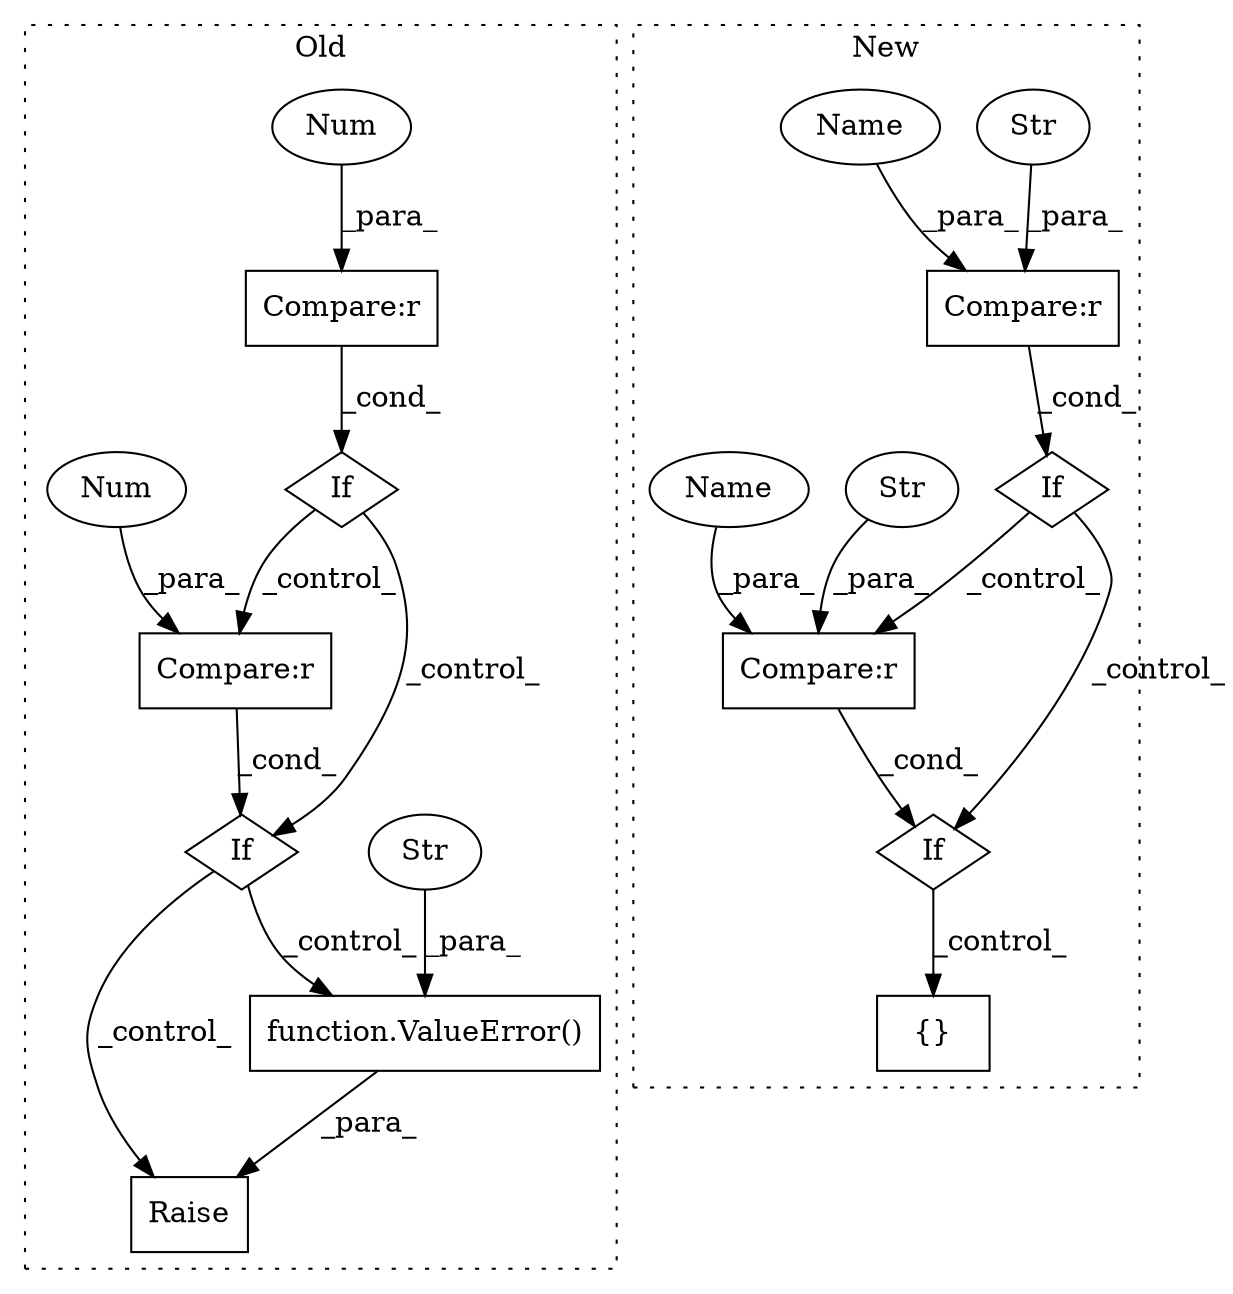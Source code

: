 digraph G {
subgraph cluster0 {
1 [label="Raise" a="91" s="3021" l="6" shape="box"];
3 [label="function.ValueError()" a="75" s="3027,3095" l="11,1" shape="box"];
4 [label="If" a="96" s="2855,2882" l="3,14" shape="diamond"];
5 [label="Compare:r" a="40" s="2858" l="24" shape="box"];
6 [label="If" a="96" s="2975,3007" l="3,14" shape="diamond"];
8 [label="Str" a="66" s="3038" l="57" shape="ellipse"];
9 [label="Num" a="76" s="2881" l="1" shape="ellipse"];
13 [label="Compare:r" a="40" s="2978" l="29" shape="box"];
14 [label="Num" a="76" s="3006" l="1" shape="ellipse"];
label = "Old";
style="dotted";
}
subgraph cluster1 {
2 [label="{}" a="59" s="3292,3316" l="1,0" shape="box"];
7 [label="If" a="96" s="3064,3096" l="0,14" shape="diamond"];
10 [label="Compare:r" a="40" s="3219" l="32" shape="box"];
11 [label="If" a="96" s="3219,3251" l="0,14" shape="diamond"];
12 [label="Str" a="66" s="3235" l="16" shape="ellipse"];
15 [label="Compare:r" a="40" s="3064" l="32" shape="box"];
16 [label="Str" a="66" s="3080" l="16" shape="ellipse"];
17 [label="Name" a="87" s="3064" l="12" shape="ellipse"];
18 [label="Name" a="87" s="3219" l="12" shape="ellipse"];
label = "New";
style="dotted";
}
3 -> 1 [label="_para_"];
4 -> 13 [label="_control_"];
4 -> 6 [label="_control_"];
5 -> 4 [label="_cond_"];
6 -> 1 [label="_control_"];
6 -> 3 [label="_control_"];
7 -> 11 [label="_control_"];
7 -> 10 [label="_control_"];
8 -> 3 [label="_para_"];
9 -> 5 [label="_para_"];
10 -> 11 [label="_cond_"];
11 -> 2 [label="_control_"];
12 -> 10 [label="_para_"];
13 -> 6 [label="_cond_"];
14 -> 13 [label="_para_"];
15 -> 7 [label="_cond_"];
16 -> 15 [label="_para_"];
17 -> 15 [label="_para_"];
18 -> 10 [label="_para_"];
}